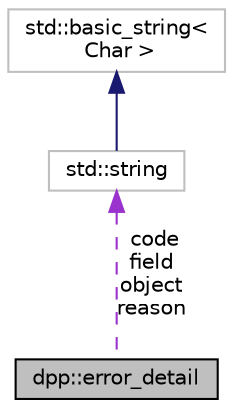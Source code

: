 digraph "dpp::error_detail"
{
 // INTERACTIVE_SVG=YES
 // LATEX_PDF_SIZE
  bgcolor="transparent";
  edge [fontname="Helvetica",fontsize="10",labelfontname="Helvetica",labelfontsize="10"];
  node [fontname="Helvetica",fontsize="10",shape=record];
  Node1 [label="dpp::error_detail",height=0.2,width=0.4,color="black", fillcolor="grey75", style="filled", fontcolor="black",tooltip="The details of a field in an error response."];
  Node2 -> Node1 [dir="back",color="darkorchid3",fontsize="10",style="dashed",label=" code\nfield\nobject\nreason" ,fontname="Helvetica"];
  Node2 [label="std::string",height=0.2,width=0.4,color="grey75",tooltip=" "];
  Node3 -> Node2 [dir="back",color="midnightblue",fontsize="10",style="solid",fontname="Helvetica"];
  Node3 [label="std::basic_string\<\l Char \>",height=0.2,width=0.4,color="grey75",tooltip=" "];
}
